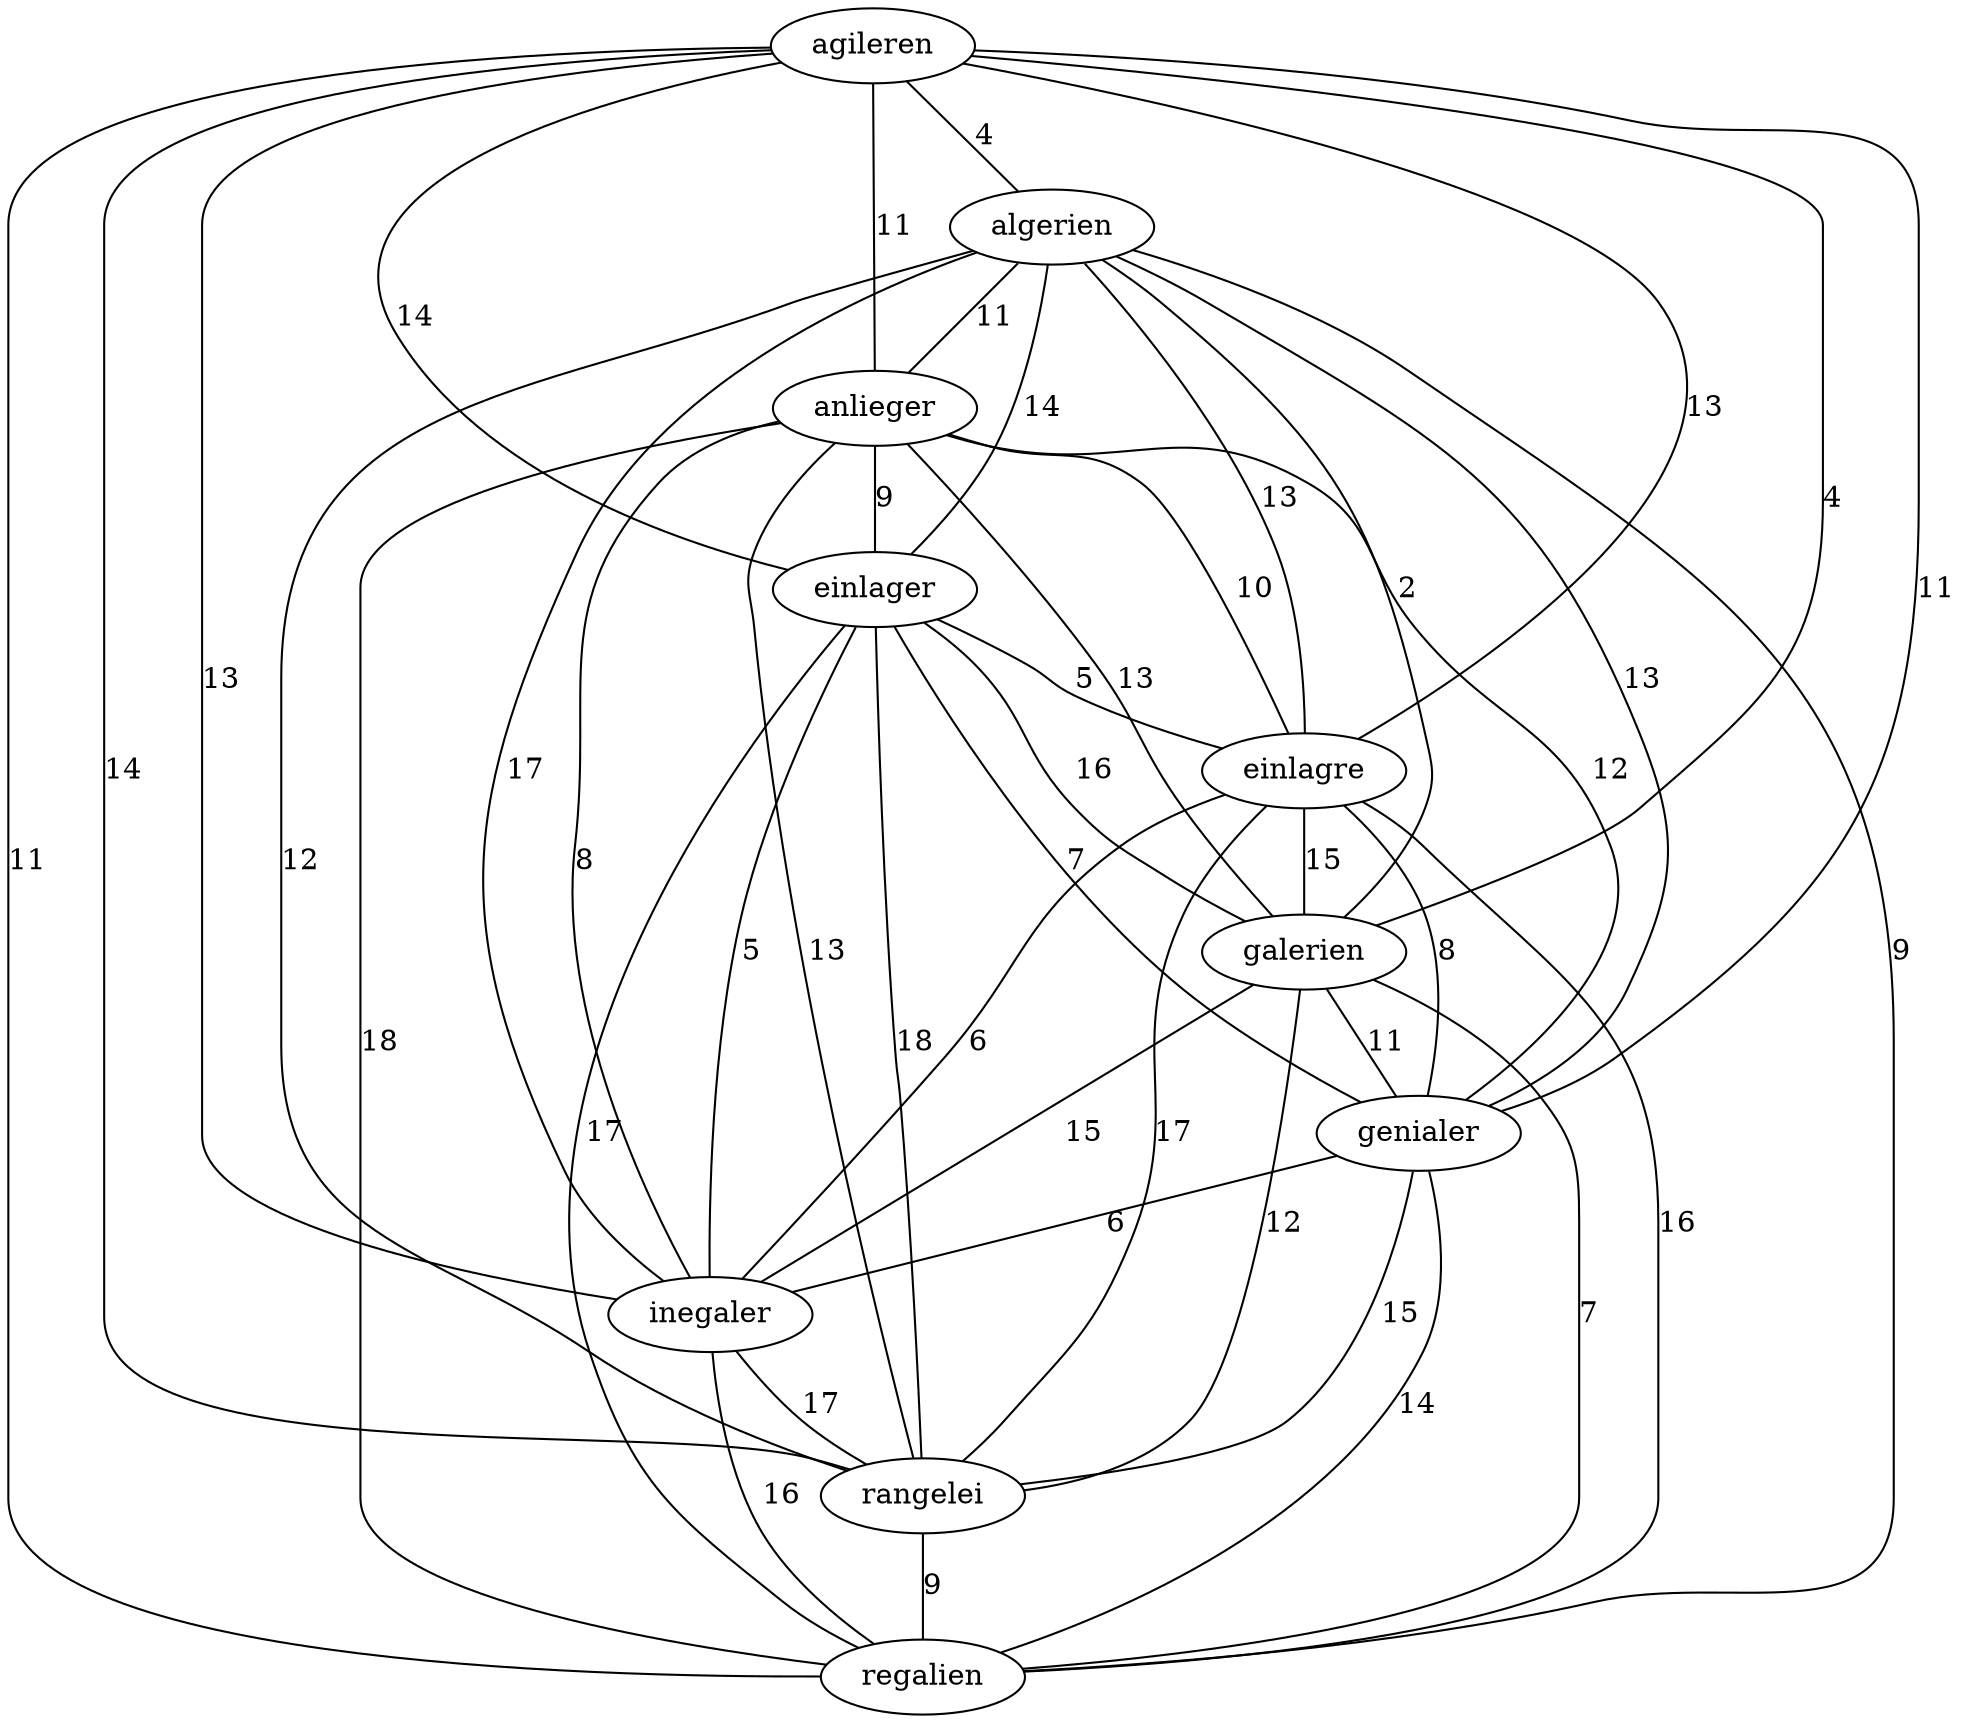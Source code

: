 graph {
	agileren -- algerien [ label="4" ];
	agileren -- anlieger [ label="11" ];
	agileren -- einlager [ label="14" ];
	agileren -- einlagre [ label="13" ];
	agileren -- galerien [ label="4" ];
	agileren -- genialer [ label="11" ];
	agileren -- inegaler [ label="13" ];
	agileren -- rangelei [ label="14" ];
	agileren -- regalien [ label="11" ];
	algerien -- anlieger [ label="11" ];
	algerien -- einlager [ label="14" ];
	algerien -- einlagre [ label="13" ];
	algerien -- galerien [ label="2" ];
	algerien -- genialer [ label="13" ];
	algerien -- inegaler [ label="17" ];
	algerien -- rangelei [ label="12" ];
	algerien -- regalien [ label="9" ];
	anlieger -- einlager [ label="9" ];
	anlieger -- einlagre [ label="10" ];
	anlieger -- galerien [ label="13" ];
	anlieger -- genialer [ label="12" ];
	anlieger -- inegaler [ label="8" ];
	anlieger -- rangelei [ label="13" ];
	anlieger -- regalien [ label="18" ];
	einlager -- einlagre [ label="5" ];
	einlager -- galerien [ label="16" ];
	einlager -- genialer [ label="7" ];
	einlager -- inegaler [ label="5" ];
	einlager -- rangelei [ label="18" ];
	einlager -- regalien [ label="17" ];
	einlagre -- galerien [ label="15" ];
	einlagre -- genialer [ label="8" ];
	einlagre -- inegaler [ label="6" ];
	einlagre -- rangelei [ label="17" ];
	einlagre -- regalien [ label="16" ];
	galerien -- genialer [ label="11" ];
	galerien -- inegaler [ label="15" ];
	galerien -- rangelei [ label="12" ];
	galerien -- regalien [ label="7" ];
	genialer -- inegaler [ label="6" ];
	genialer -- rangelei [ label="15" ];
	genialer -- regalien [ label="14" ];
	inegaler -- rangelei [ label="17" ];
	inegaler -- regalien [ label="16" ];
	rangelei -- regalien [ label="9" ];
}